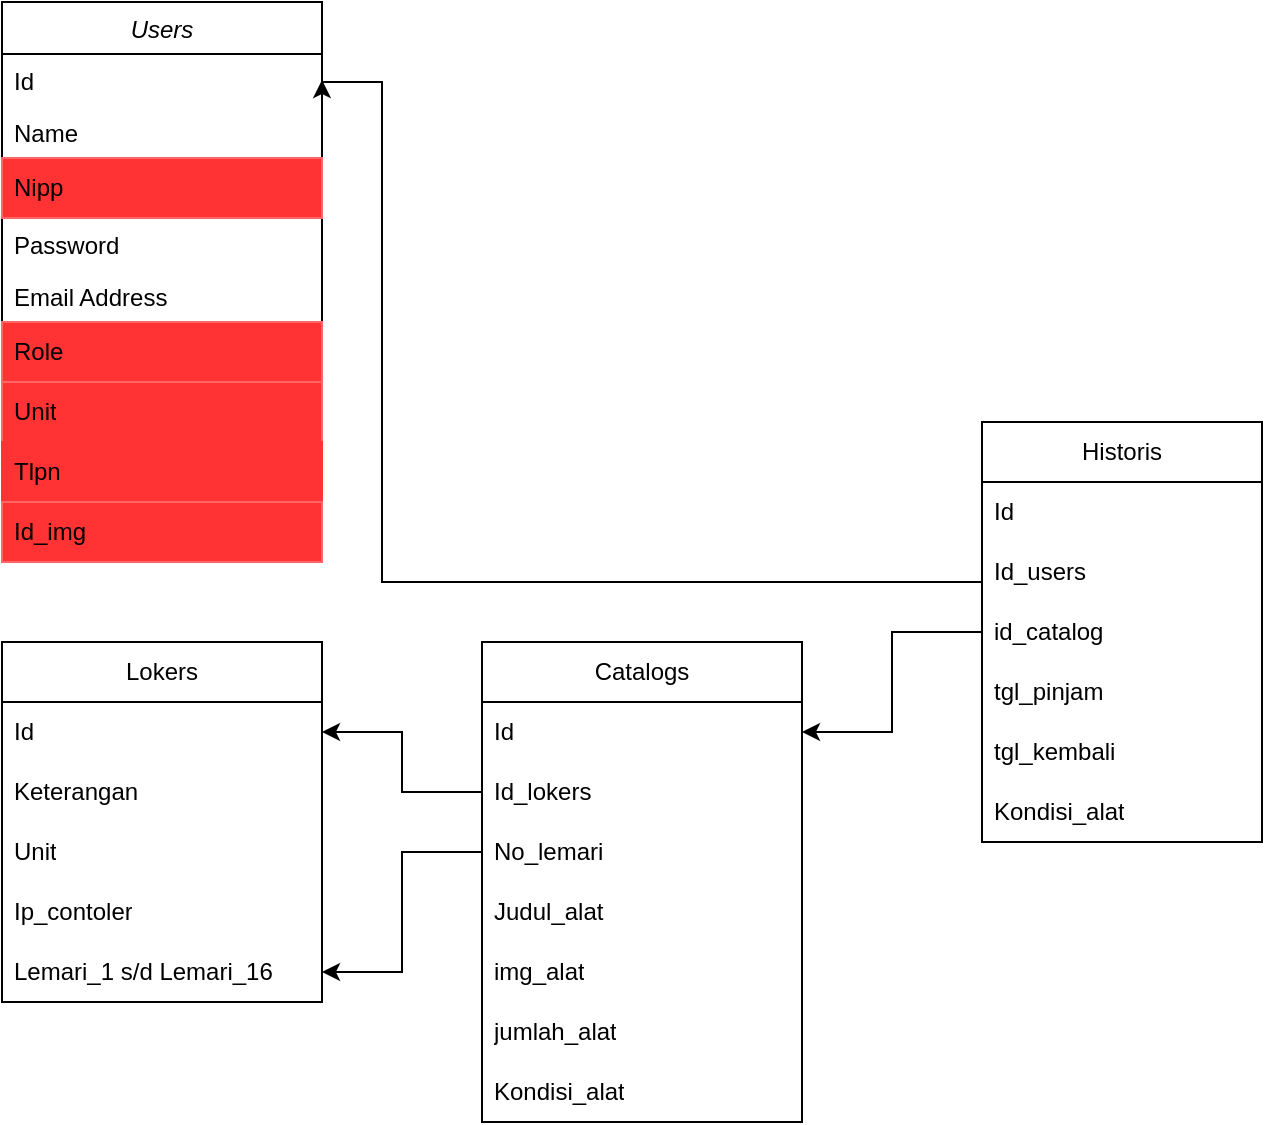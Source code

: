 <mxfile version="25.0.3">
  <diagram id="C5RBs43oDa-KdzZeNtuy" name="Database">
    <mxGraphModel dx="2109" dy="565" grid="1" gridSize="10" guides="1" tooltips="1" connect="1" arrows="1" fold="1" page="1" pageScale="1" pageWidth="827" pageHeight="1169" math="0" shadow="0">
      <root>
        <mxCell id="WIyWlLk6GJQsqaUBKTNV-0" />
        <mxCell id="WIyWlLk6GJQsqaUBKTNV-1" parent="WIyWlLk6GJQsqaUBKTNV-0" />
        <mxCell id="zkfFHV4jXpPFQw0GAbJ--0" value="Users" style="swimlane;fontStyle=2;align=center;verticalAlign=top;childLayout=stackLayout;horizontal=1;startSize=26;horizontalStack=0;resizeParent=1;resizeLast=0;collapsible=1;marginBottom=0;rounded=0;shadow=0;strokeWidth=1;" parent="WIyWlLk6GJQsqaUBKTNV-1" vertex="1">
          <mxGeometry x="-800" width="160" height="280" as="geometry">
            <mxRectangle x="230" y="140" width="160" height="26" as="alternateBounds" />
          </mxGeometry>
        </mxCell>
        <mxCell id="zkfFHV4jXpPFQw0GAbJ--1" value="Id" style="text;align=left;verticalAlign=top;spacingLeft=4;spacingRight=4;overflow=hidden;rotatable=0;points=[[0,0.5],[1,0.5]];portConstraint=eastwest;" parent="zkfFHV4jXpPFQw0GAbJ--0" vertex="1">
          <mxGeometry y="26" width="160" height="26" as="geometry" />
        </mxCell>
        <mxCell id="nBVBUIS5O6AIGIXGfrqF-5" value="Name" style="text;align=left;verticalAlign=top;spacingLeft=4;spacingRight=4;overflow=hidden;rotatable=0;points=[[0,0.5],[1,0.5]];portConstraint=eastwest;" parent="zkfFHV4jXpPFQw0GAbJ--0" vertex="1">
          <mxGeometry y="52" width="160" height="26" as="geometry" />
        </mxCell>
        <mxCell id="nBVBUIS5O6AIGIXGfrqF-6" value="Nipp" style="text;strokeColor=#FF6666;fillColor=#FF3333;align=left;verticalAlign=middle;spacingLeft=4;spacingRight=4;overflow=hidden;points=[[0,0.5],[1,0.5]];portConstraint=eastwest;rotatable=0;whiteSpace=wrap;html=1;" parent="zkfFHV4jXpPFQw0GAbJ--0" vertex="1">
          <mxGeometry y="78" width="160" height="30" as="geometry" />
        </mxCell>
        <mxCell id="nBVBUIS5O6AIGIXGfrqF-0" value="Password" style="text;align=left;verticalAlign=top;spacingLeft=4;spacingRight=4;overflow=hidden;rotatable=0;points=[[0,0.5],[1,0.5]];portConstraint=eastwest;" parent="zkfFHV4jXpPFQw0GAbJ--0" vertex="1">
          <mxGeometry y="108" width="160" height="26" as="geometry" />
        </mxCell>
        <mxCell id="zkfFHV4jXpPFQw0GAbJ--3" value="Email Address" style="text;align=left;verticalAlign=top;spacingLeft=4;spacingRight=4;overflow=hidden;rotatable=0;points=[[0,0.5],[1,0.5]];portConstraint=eastwest;rounded=0;shadow=0;html=0;" parent="zkfFHV4jXpPFQw0GAbJ--0" vertex="1">
          <mxGeometry y="134" width="160" height="26" as="geometry" />
        </mxCell>
        <mxCell id="nBVBUIS5O6AIGIXGfrqF-3" value="Role" style="text;strokeColor=#FF6666;fillColor=#FF3333;align=left;verticalAlign=middle;spacingLeft=4;spacingRight=4;overflow=hidden;points=[[0,0.5],[1,0.5]];portConstraint=eastwest;rotatable=0;whiteSpace=wrap;html=1;" parent="zkfFHV4jXpPFQw0GAbJ--0" vertex="1">
          <mxGeometry y="160" width="160" height="30" as="geometry" />
        </mxCell>
        <mxCell id="nBVBUIS5O6AIGIXGfrqF-8" value="Unit" style="text;strokeColor=#FF6666;fillColor=#FF3333;align=left;verticalAlign=middle;spacingLeft=4;spacingRight=4;overflow=hidden;points=[[0,0.5],[1,0.5]];portConstraint=eastwest;rotatable=0;whiteSpace=wrap;html=1;" parent="zkfFHV4jXpPFQw0GAbJ--0" vertex="1">
          <mxGeometry y="190" width="160" height="30" as="geometry" />
        </mxCell>
        <mxCell id="nBVBUIS5O6AIGIXGfrqF-15" value="Tlpn" style="text;strokeColor=#FF3333;fillColor=#FF3333;align=left;verticalAlign=middle;spacingLeft=4;spacingRight=4;overflow=hidden;points=[[0,0.5],[1,0.5]];portConstraint=eastwest;rotatable=0;whiteSpace=wrap;html=1;" parent="zkfFHV4jXpPFQw0GAbJ--0" vertex="1">
          <mxGeometry y="220" width="160" height="30" as="geometry" />
        </mxCell>
        <mxCell id="nBVBUIS5O6AIGIXGfrqF-4" value="Id_img" style="text;strokeColor=#FF6666;fillColor=#FF3333;align=left;verticalAlign=middle;spacingLeft=4;spacingRight=4;overflow=hidden;points=[[0,0.5],[1,0.5]];portConstraint=eastwest;rotatable=0;whiteSpace=wrap;html=1;" parent="zkfFHV4jXpPFQw0GAbJ--0" vertex="1">
          <mxGeometry y="250" width="160" height="30" as="geometry" />
        </mxCell>
        <mxCell id="nBVBUIS5O6AIGIXGfrqF-16" value="Lokers" style="swimlane;fontStyle=0;childLayout=stackLayout;horizontal=1;startSize=30;horizontalStack=0;resizeParent=1;resizeParentMax=0;resizeLast=0;collapsible=1;marginBottom=0;whiteSpace=wrap;html=1;" parent="WIyWlLk6GJQsqaUBKTNV-1" vertex="1">
          <mxGeometry x="-800" y="320" width="160" height="180" as="geometry" />
        </mxCell>
        <mxCell id="nBVBUIS5O6AIGIXGfrqF-17" value="Id" style="text;strokeColor=none;fillColor=none;align=left;verticalAlign=middle;spacingLeft=4;spacingRight=4;overflow=hidden;points=[[0,0.5],[1,0.5]];portConstraint=eastwest;rotatable=0;whiteSpace=wrap;html=1;" parent="nBVBUIS5O6AIGIXGfrqF-16" vertex="1">
          <mxGeometry y="30" width="160" height="30" as="geometry" />
        </mxCell>
        <mxCell id="nBVBUIS5O6AIGIXGfrqF-18" value="Keterangan" style="text;strokeColor=none;fillColor=none;align=left;verticalAlign=middle;spacingLeft=4;spacingRight=4;overflow=hidden;points=[[0,0.5],[1,0.5]];portConstraint=eastwest;rotatable=0;whiteSpace=wrap;html=1;" parent="nBVBUIS5O6AIGIXGfrqF-16" vertex="1">
          <mxGeometry y="60" width="160" height="30" as="geometry" />
        </mxCell>
        <mxCell id="nBVBUIS5O6AIGIXGfrqF-19" value="Unit" style="text;strokeColor=none;fillColor=none;align=left;verticalAlign=middle;spacingLeft=4;spacingRight=4;overflow=hidden;points=[[0,0.5],[1,0.5]];portConstraint=eastwest;rotatable=0;whiteSpace=wrap;html=1;" parent="nBVBUIS5O6AIGIXGfrqF-16" vertex="1">
          <mxGeometry y="90" width="160" height="30" as="geometry" />
        </mxCell>
        <mxCell id="nBVBUIS5O6AIGIXGfrqF-20" value="Ip_contoler" style="text;strokeColor=none;fillColor=none;align=left;verticalAlign=middle;spacingLeft=4;spacingRight=4;overflow=hidden;points=[[0,0.5],[1,0.5]];portConstraint=eastwest;rotatable=0;whiteSpace=wrap;html=1;" parent="nBVBUIS5O6AIGIXGfrqF-16" vertex="1">
          <mxGeometry y="120" width="160" height="30" as="geometry" />
        </mxCell>
        <mxCell id="nBVBUIS5O6AIGIXGfrqF-28" value="Lemari_1 s/d Lemari_16" style="text;strokeColor=none;fillColor=none;align=left;verticalAlign=middle;spacingLeft=4;spacingRight=4;overflow=hidden;points=[[0,0.5],[1,0.5]];portConstraint=eastwest;rotatable=0;whiteSpace=wrap;html=1;" parent="nBVBUIS5O6AIGIXGfrqF-16" vertex="1">
          <mxGeometry y="150" width="160" height="30" as="geometry" />
        </mxCell>
        <mxCell id="nBVBUIS5O6AIGIXGfrqF-38" value="Catalogs" style="swimlane;fontStyle=0;childLayout=stackLayout;horizontal=1;startSize=30;horizontalStack=0;resizeParent=1;resizeParentMax=0;resizeLast=0;collapsible=1;marginBottom=0;whiteSpace=wrap;html=1;" parent="WIyWlLk6GJQsqaUBKTNV-1" vertex="1">
          <mxGeometry x="-560" y="320" width="160" height="240" as="geometry" />
        </mxCell>
        <mxCell id="nBVBUIS5O6AIGIXGfrqF-39" value="Id" style="text;strokeColor=none;fillColor=none;align=left;verticalAlign=middle;spacingLeft=4;spacingRight=4;overflow=hidden;points=[[0,0.5],[1,0.5]];portConstraint=eastwest;rotatable=0;whiteSpace=wrap;html=1;" parent="nBVBUIS5O6AIGIXGfrqF-38" vertex="1">
          <mxGeometry y="30" width="160" height="30" as="geometry" />
        </mxCell>
        <mxCell id="nBVBUIS5O6AIGIXGfrqF-40" value="Id_lokers" style="text;strokeColor=none;fillColor=none;align=left;verticalAlign=middle;spacingLeft=4;spacingRight=4;overflow=hidden;points=[[0,0.5],[1,0.5]];portConstraint=eastwest;rotatable=0;whiteSpace=wrap;html=1;" parent="nBVBUIS5O6AIGIXGfrqF-38" vertex="1">
          <mxGeometry y="60" width="160" height="30" as="geometry" />
        </mxCell>
        <mxCell id="nBVBUIS5O6AIGIXGfrqF-41" value="No_lemari" style="text;strokeColor=none;fillColor=none;align=left;verticalAlign=middle;spacingLeft=4;spacingRight=4;overflow=hidden;points=[[0,0.5],[1,0.5]];portConstraint=eastwest;rotatable=0;whiteSpace=wrap;html=1;" parent="nBVBUIS5O6AIGIXGfrqF-38" vertex="1">
          <mxGeometry y="90" width="160" height="30" as="geometry" />
        </mxCell>
        <mxCell id="nBVBUIS5O6AIGIXGfrqF-42" value="Judul_alat" style="text;strokeColor=none;fillColor=none;align=left;verticalAlign=middle;spacingLeft=4;spacingRight=4;overflow=hidden;points=[[0,0.5],[1,0.5]];portConstraint=eastwest;rotatable=0;whiteSpace=wrap;html=1;" parent="nBVBUIS5O6AIGIXGfrqF-38" vertex="1">
          <mxGeometry y="120" width="160" height="30" as="geometry" />
        </mxCell>
        <mxCell id="nBVBUIS5O6AIGIXGfrqF-43" value="img_alat" style="text;strokeColor=none;fillColor=none;align=left;verticalAlign=middle;spacingLeft=4;spacingRight=4;overflow=hidden;points=[[0,0.5],[1,0.5]];portConstraint=eastwest;rotatable=0;whiteSpace=wrap;html=1;" parent="nBVBUIS5O6AIGIXGfrqF-38" vertex="1">
          <mxGeometry y="150" width="160" height="30" as="geometry" />
        </mxCell>
        <mxCell id="nBVBUIS5O6AIGIXGfrqF-44" value="jumlah_alat" style="text;strokeColor=none;fillColor=none;align=left;verticalAlign=middle;spacingLeft=4;spacingRight=4;overflow=hidden;points=[[0,0.5],[1,0.5]];portConstraint=eastwest;rotatable=0;whiteSpace=wrap;html=1;" parent="nBVBUIS5O6AIGIXGfrqF-38" vertex="1">
          <mxGeometry y="180" width="160" height="30" as="geometry" />
        </mxCell>
        <mxCell id="nBVBUIS5O6AIGIXGfrqF-54" value="Kondisi_alat" style="text;strokeColor=none;fillColor=none;align=left;verticalAlign=middle;spacingLeft=4;spacingRight=4;overflow=hidden;points=[[0,0.5],[1,0.5]];portConstraint=eastwest;rotatable=0;whiteSpace=wrap;html=1;" parent="nBVBUIS5O6AIGIXGfrqF-38" vertex="1">
          <mxGeometry y="210" width="160" height="30" as="geometry" />
        </mxCell>
        <mxCell id="nBVBUIS5O6AIGIXGfrqF-45" style="edgeStyle=orthogonalEdgeStyle;rounded=0;orthogonalLoop=1;jettySize=auto;html=1;exitX=0;exitY=0.5;exitDx=0;exitDy=0;entryX=1;entryY=0.5;entryDx=0;entryDy=0;" parent="WIyWlLk6GJQsqaUBKTNV-1" source="nBVBUIS5O6AIGIXGfrqF-40" target="nBVBUIS5O6AIGIXGfrqF-17" edge="1">
          <mxGeometry relative="1" as="geometry" />
        </mxCell>
        <mxCell id="nBVBUIS5O6AIGIXGfrqF-46" style="edgeStyle=orthogonalEdgeStyle;rounded=0;orthogonalLoop=1;jettySize=auto;html=1;exitX=0;exitY=0.5;exitDx=0;exitDy=0;entryX=1;entryY=0.5;entryDx=0;entryDy=0;" parent="WIyWlLk6GJQsqaUBKTNV-1" source="nBVBUIS5O6AIGIXGfrqF-41" target="nBVBUIS5O6AIGIXGfrqF-28" edge="1">
          <mxGeometry relative="1" as="geometry" />
        </mxCell>
        <mxCell id="nBVBUIS5O6AIGIXGfrqF-47" value="Historis" style="swimlane;fontStyle=0;childLayout=stackLayout;horizontal=1;startSize=30;horizontalStack=0;resizeParent=1;resizeParentMax=0;resizeLast=0;collapsible=1;marginBottom=0;whiteSpace=wrap;html=1;" parent="WIyWlLk6GJQsqaUBKTNV-1" vertex="1">
          <mxGeometry x="-310" y="210" width="140" height="210" as="geometry" />
        </mxCell>
        <mxCell id="nBVBUIS5O6AIGIXGfrqF-48" value="Id" style="text;strokeColor=none;fillColor=none;align=left;verticalAlign=middle;spacingLeft=4;spacingRight=4;overflow=hidden;points=[[0,0.5],[1,0.5]];portConstraint=eastwest;rotatable=0;whiteSpace=wrap;html=1;" parent="nBVBUIS5O6AIGIXGfrqF-47" vertex="1">
          <mxGeometry y="30" width="140" height="30" as="geometry" />
        </mxCell>
        <mxCell id="nBVBUIS5O6AIGIXGfrqF-49" value="Id_users" style="text;strokeColor=none;fillColor=none;align=left;verticalAlign=middle;spacingLeft=4;spacingRight=4;overflow=hidden;points=[[0,0.5],[1,0.5]];portConstraint=eastwest;rotatable=0;whiteSpace=wrap;html=1;" parent="nBVBUIS5O6AIGIXGfrqF-47" vertex="1">
          <mxGeometry y="60" width="140" height="30" as="geometry" />
        </mxCell>
        <mxCell id="nBVBUIS5O6AIGIXGfrqF-50" value="id_catalog" style="text;strokeColor=none;fillColor=none;align=left;verticalAlign=middle;spacingLeft=4;spacingRight=4;overflow=hidden;points=[[0,0.5],[1,0.5]];portConstraint=eastwest;rotatable=0;whiteSpace=wrap;html=1;" parent="nBVBUIS5O6AIGIXGfrqF-47" vertex="1">
          <mxGeometry y="90" width="140" height="30" as="geometry" />
        </mxCell>
        <mxCell id="nBVBUIS5O6AIGIXGfrqF-52" value="tgl_pinjam" style="text;strokeColor=none;fillColor=none;align=left;verticalAlign=middle;spacingLeft=4;spacingRight=4;overflow=hidden;points=[[0,0.5],[1,0.5]];portConstraint=eastwest;rotatable=0;whiteSpace=wrap;html=1;" parent="nBVBUIS5O6AIGIXGfrqF-47" vertex="1">
          <mxGeometry y="120" width="140" height="30" as="geometry" />
        </mxCell>
        <mxCell id="nBVBUIS5O6AIGIXGfrqF-53" value="tgl_kembali" style="text;strokeColor=none;fillColor=none;align=left;verticalAlign=middle;spacingLeft=4;spacingRight=4;overflow=hidden;points=[[0,0.5],[1,0.5]];portConstraint=eastwest;rotatable=0;whiteSpace=wrap;html=1;" parent="nBVBUIS5O6AIGIXGfrqF-47" vertex="1">
          <mxGeometry y="150" width="140" height="30" as="geometry" />
        </mxCell>
        <mxCell id="nBVBUIS5O6AIGIXGfrqF-55" value="Kondisi_alat" style="text;strokeColor=none;fillColor=none;align=left;verticalAlign=middle;spacingLeft=4;spacingRight=4;overflow=hidden;points=[[0,0.5],[1,0.5]];portConstraint=eastwest;rotatable=0;whiteSpace=wrap;html=1;" parent="nBVBUIS5O6AIGIXGfrqF-47" vertex="1">
          <mxGeometry y="180" width="140" height="30" as="geometry" />
        </mxCell>
        <mxCell id="nBVBUIS5O6AIGIXGfrqF-56" style="edgeStyle=orthogonalEdgeStyle;rounded=0;orthogonalLoop=1;jettySize=auto;html=1;exitX=0;exitY=0.5;exitDx=0;exitDy=0;entryX=1;entryY=0.5;entryDx=0;entryDy=0;" parent="WIyWlLk6GJQsqaUBKTNV-1" source="nBVBUIS5O6AIGIXGfrqF-49" target="zkfFHV4jXpPFQw0GAbJ--1" edge="1">
          <mxGeometry relative="1" as="geometry">
            <Array as="points">
              <mxPoint x="-310" y="290" />
              <mxPoint x="-610" y="290" />
              <mxPoint x="-610" y="40" />
            </Array>
          </mxGeometry>
        </mxCell>
        <mxCell id="7GROES1r46TGX--dHAGZ-1" style="edgeStyle=orthogonalEdgeStyle;rounded=0;orthogonalLoop=1;jettySize=auto;html=1;exitX=0;exitY=0.5;exitDx=0;exitDy=0;entryX=1;entryY=0.5;entryDx=0;entryDy=0;" edge="1" parent="WIyWlLk6GJQsqaUBKTNV-1" source="nBVBUIS5O6AIGIXGfrqF-50" target="nBVBUIS5O6AIGIXGfrqF-39">
          <mxGeometry relative="1" as="geometry" />
        </mxCell>
      </root>
    </mxGraphModel>
  </diagram>
</mxfile>
